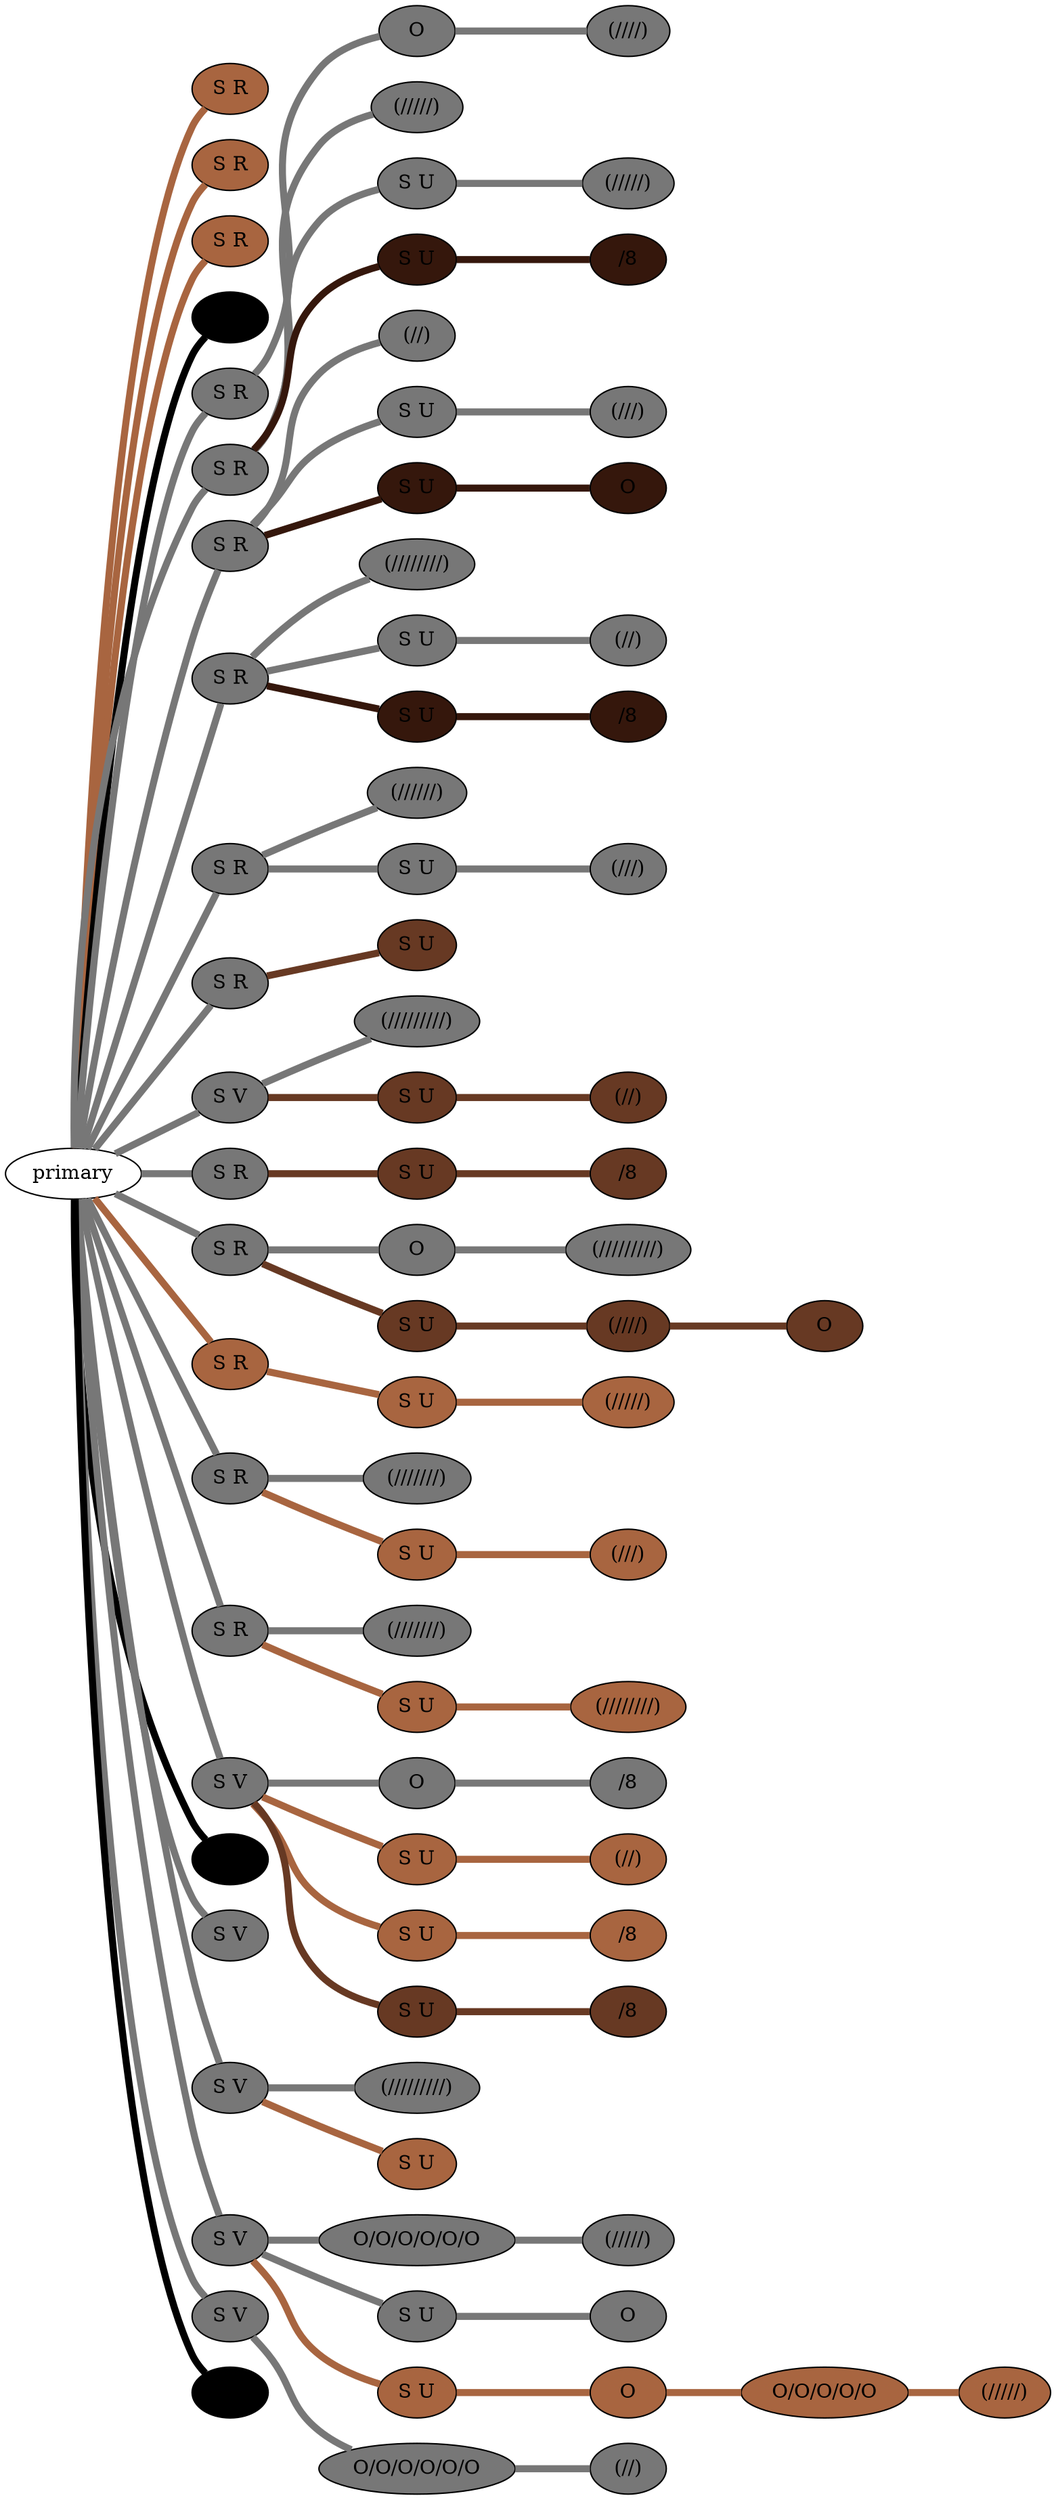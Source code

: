 graph {
 graph [rankdir=LR]
"1" [qtype="pendant_node", pendant_colors="#A86540", pendant_ply="S", pendant_attach="R", pendant_length="0", label="S R", style=filled, fillcolor="#A86540"]
"primary" -- "1" [qtype="pendant_link",penwidth=5,color="#A86540"]
"2" [qtype="pendant_node", pendant_colors="#A86540", pendant_ply="S", pendant_attach="R", pendant_length="1", label="S R", style=filled, fillcolor="#A86540"]
"primary" -- "2" [qtype="pendant_link",penwidth=5,color="#A86540"]
"3" [qtype="pendant_node", pendant_colors="#A86540", pendant_ply="S", pendant_attach="R", pendant_length="3", label="S R", style=filled, fillcolor="#A86540"]
"primary" -- "3" [qtype="pendant_link",penwidth=5,color="#A86540"]
"K1" [qtype="pendant_node", pendant_colors="#000000", pendant_ply="", pendant_attach="", pendant_length="", label=" ", style=filled, fillcolor="#000000"]
"primary" -- "K1" [qtype="pendant_link",penwidth=5,color="#000000"]
"4" [qtype="pendant_node", pendant_colors="#777777", pendant_ply="S", pendant_attach="R", pendant_length="46", label="S R", style=filled, fillcolor="#777777"]
"primary" -- "4" [qtype="pendant_link",penwidth=5,color="#777777"]
"4:0" [qtype="knot_node", knot_value="1", knot_type="S", knot_position="7.5", knot_spin="S", label="O", style=filled, fillcolor="#777777"]
"4" -- "4:0" [qtype="knot_link",penwidth=5,color="#777777"]
"4:1" [qtype="knot_node", knot_value="4", knot_type="L", knot_position="14.0", knot_spin="S", label="(////)", style=filled, fillcolor="#777777"]
"4:0" -- "4:1" [qtype="knot_link",penwidth=5,color="#777777"]
"5" [qtype="pendant_node", pendant_colors="#777777", pendant_ply="S", pendant_attach="R", pendant_length="29", label="S R", style=filled, fillcolor="#777777"]
"primary" -- "5" [qtype="pendant_link",penwidth=5,color="#777777"]
"5:0" [qtype="knot_node", knot_value="5", knot_type="L", knot_position="14.5", knot_spin="S", label="(/////)", style=filled, fillcolor="#777777"]
"5" -- "5:0" [qtype="knot_link",penwidth=5,color="#777777"]
"5s1" [qtype="pendant_node", pendant_colors="#777777,#673923", pendant_ply="S", pendant_attach="U", pendant_length="31", label="S U", style=filled, fillcolor="#777777"]
"5" -- "5s1" [qtype="pendant_link",penwidth=5,color="#777777"]
"5s1:0" [qtype="knot_node", knot_value="5", knot_type="L", knot_position="13.5", knot_spin="S", label="(/////)", style=filled, fillcolor="#777777"]
"5s1" -- "5s1:0" [qtype="knot_link",penwidth=5,color="#777777"]
"5s2" [qtype="pendant_node", pendant_colors="#35170C", pendant_ply="S", pendant_attach="U", pendant_length="9", label="S U", style=filled, fillcolor="#35170C"]
"5" -- "5s2" [qtype="pendant_link",penwidth=5,color="#35170C"]
"5s2:0" [qtype="knot_node", knot_value="1", knot_type="E", knot_position="5.0", knot_spin="S", label="/8", style=filled, fillcolor="#35170C"]
"5s2" -- "5s2:0" [qtype="knot_link",penwidth=5,color="#35170C"]
"6" [qtype="pendant_node", pendant_colors="#777777", pendant_ply="S", pendant_attach="R", pendant_length="29", label="S R", style=filled, fillcolor="#777777"]
"primary" -- "6" [qtype="pendant_link",penwidth=5,color="#777777"]
"6:0" [qtype="knot_node", knot_value="2", knot_type="L", knot_position="15.5", knot_spin="S", label="(//)", style=filled, fillcolor="#777777"]
"6" -- "6:0" [qtype="knot_link",penwidth=5,color="#777777"]
"6s1" [qtype="pendant_node", pendant_colors="#777777,#673923", pendant_ply="S", pendant_attach="U", pendant_length="26", label="S U", style=filled, fillcolor="#777777"]
"6" -- "6s1" [qtype="pendant_link",penwidth=5,color="#777777"]
"6s1:0" [qtype="knot_node", knot_value="3", knot_type="L", knot_position="14.0", knot_spin="S", label="(///)", style=filled, fillcolor="#777777"]
"6s1" -- "6s1:0" [qtype="knot_link",penwidth=5,color="#777777"]
"6s2" [qtype="pendant_node", pendant_colors="#35170C", pendant_ply="S", pendant_attach="U", pendant_length="19", label="S U", style=filled, fillcolor="#35170C"]
"6" -- "6s2" [qtype="pendant_link",penwidth=5,color="#35170C"]
"6s2:0" [qtype="knot_node", knot_value="1", knot_type="S", knot_position="14.5", knot_spin="S", label="O", style=filled, fillcolor="#35170C"]
"6s2" -- "6s2:0" [qtype="knot_link",penwidth=5,color="#35170C"]
"7" [qtype="pendant_node", pendant_colors="#777777", pendant_ply="S", pendant_attach="R", pendant_length="24", label="S R", style=filled, fillcolor="#777777"]
"primary" -- "7" [qtype="pendant_link",penwidth=5,color="#777777"]
"7:0" [qtype="knot_node", knot_value="8", knot_type="L", knot_position="14.5", knot_spin="S", label="(////////)", style=filled, fillcolor="#777777"]
"7" -- "7:0" [qtype="knot_link",penwidth=5,color="#777777"]
"7s1" [qtype="pendant_node", pendant_colors="#777777,#673923", pendant_ply="S", pendant_attach="U", pendant_length="32", label="S U", style=filled, fillcolor="#777777"]
"7" -- "7s1" [qtype="pendant_link",penwidth=5,color="#777777"]
"7s1:0" [qtype="knot_node", knot_value="2", knot_type="L", knot_position="13.5", knot_spin="S", label="(//)", style=filled, fillcolor="#777777"]
"7s1" -- "7s1:0" [qtype="knot_link",penwidth=5,color="#777777"]
"7s2" [qtype="pendant_node", pendant_colors="#35170C", pendant_ply="S", pendant_attach="U", pendant_length="14", label="S U", style=filled, fillcolor="#35170C"]
"7" -- "7s2" [qtype="pendant_link",penwidth=5,color="#35170C"]
"7s2:0" [qtype="knot_node", knot_value="1", knot_type="E", knot_position="10.0", knot_spin="S", label="/8", style=filled, fillcolor="#35170C"]
"7s2" -- "7s2:0" [qtype="knot_link",penwidth=5,color="#35170C"]
"8" [qtype="pendant_node", pendant_colors="#777777", pendant_ply="S", pendant_attach="R", pendant_length="31", label="S R", style=filled, fillcolor="#777777"]
"primary" -- "8" [qtype="pendant_link",penwidth=5,color="#777777"]
"8:0" [qtype="knot_node", knot_value="6", knot_type="L", knot_position="14.0", knot_spin="S", label="(//////)", style=filled, fillcolor="#777777"]
"8" -- "8:0" [qtype="knot_link",penwidth=5,color="#777777"]
"8s1" [qtype="pendant_node", pendant_colors="#777777,#673923", pendant_ply="S", pendant_attach="U", pendant_length="22", label="S U", style=filled, fillcolor="#777777"]
"8" -- "8s1" [qtype="pendant_link",penwidth=5,color="#777777"]
"8s1:0" [qtype="knot_node", knot_value="3", knot_type="L", knot_position="13.0", knot_spin="S", label="(///)", style=filled, fillcolor="#777777"]
"8s1" -- "8s1:0" [qtype="knot_link",penwidth=5,color="#777777"]
"9" [qtype="pendant_node", pendant_colors="#777777", pendant_ply="S", pendant_attach="R", pendant_length="3", label="S R", style=filled, fillcolor="#777777"]
"primary" -- "9" [qtype="pendant_link",penwidth=5,color="#777777"]
"9s1" [qtype="pendant_node", pendant_colors="#673923", pendant_ply="S", pendant_attach="U", pendant_length="4", label="S U", style=filled, fillcolor="#673923"]
"9" -- "9s1" [qtype="pendant_link",penwidth=5,color="#673923"]
"10" [qtype="pendant_node", pendant_colors="#777777", pendant_ply="S", pendant_attach="V", pendant_length="35", label="S V", style=filled, fillcolor="#777777"]
"primary" -- "10" [qtype="pendant_link",penwidth=5,color="#777777"]
"10:0" [qtype="knot_node", knot_value="9", knot_type="L", knot_position="14.0", knot_spin="S", label="(/////////)", style=filled, fillcolor="#777777"]
"10" -- "10:0" [qtype="knot_link",penwidth=5,color="#777777"]
"10s1" [qtype="pendant_node", pendant_colors="#673923", pendant_ply="S", pendant_attach="U", pendant_length="27", label="S U", style=filled, fillcolor="#673923"]
"10" -- "10s1" [qtype="pendant_link",penwidth=5,color="#673923"]
"10s1:0" [qtype="knot_node", knot_value="2", knot_type="L", knot_position="13.0", knot_spin="S", label="(//)", style=filled, fillcolor="#673923"]
"10s1" -- "10s1:0" [qtype="knot_link",penwidth=5,color="#673923"]
"11" [qtype="pendant_node", pendant_colors="#777777", pendant_ply="S", pendant_attach="R", pendant_length="0", label="S R", style=filled, fillcolor="#777777"]
"primary" -- "11" [qtype="pendant_link",penwidth=5,color="#777777"]
"11s1" [qtype="pendant_node", pendant_colors="#673923", pendant_ply="S", pendant_attach="U", pendant_length="25", label="S U", style=filled, fillcolor="#673923"]
"11" -- "11s1" [qtype="pendant_link",penwidth=5,color="#673923"]
"11s1:0" [qtype="knot_node", knot_value="1", knot_type="E", knot_position="14.5", knot_spin="S", label="/8", style=filled, fillcolor="#673923"]
"11s1" -- "11s1:0" [qtype="knot_link",penwidth=5,color="#673923"]
"12" [qtype="pendant_node", pendant_colors="#777777", pendant_ply="S", pendant_attach="R", pendant_length="30", label="S R", style=filled, fillcolor="#777777"]
"primary" -- "12" [qtype="pendant_link",penwidth=5,color="#777777"]
"12:0" [qtype="knot_node", knot_value="1", knot_type="S", knot_position="8.0", knot_spin="S", label="O", style=filled, fillcolor="#777777"]
"12" -- "12:0" [qtype="knot_link",penwidth=5,color="#777777"]
"12:1" [qtype="knot_node", knot_value="9", knot_type="L", knot_position="14.5", knot_spin="S", label="(/////////)", style=filled, fillcolor="#777777"]
"12:0" -- "12:1" [qtype="knot_link",penwidth=5,color="#777777"]
"12s1" [qtype="pendant_node", pendant_colors="#673923", pendant_ply="S", pendant_attach="U", pendant_length="22", label="S U", style=filled, fillcolor="#673923"]
"12" -- "12s1" [qtype="pendant_link",penwidth=5,color="#673923"]
"12s1:0" [qtype="knot_node", knot_value="4", knot_type="L", knot_position="14.0", knot_spin="S", label="(////)", style=filled, fillcolor="#673923"]
"12s1" -- "12s1:0" [qtype="knot_link",penwidth=5,color="#673923"]
"12s1:1" [qtype="knot_node", knot_value="1", knot_type="S", knot_position="19.0", knot_spin="S", label="O", style=filled, fillcolor="#673923"]
"12s1:0" -- "12s1:1" [qtype="knot_link",penwidth=5,color="#673923"]
"13" [qtype="pendant_node", pendant_colors="#A86540", pendant_ply="S", pendant_attach="R", pendant_length="33", label="S R", style=filled, fillcolor="#A86540"]
"primary" -- "13" [qtype="pendant_link",penwidth=5,color="#A86540"]
"13s1" [qtype="pendant_node", pendant_colors="#A86540", pendant_ply="S", pendant_attach="U", pendant_length="24", label="S U", style=filled, fillcolor="#A86540"]
"13" -- "13s1" [qtype="pendant_link",penwidth=5,color="#A86540"]
"13s1:0" [qtype="knot_node", knot_value="5", knot_type="L", knot_position="14.0", knot_spin="S", label="(/////)", style=filled, fillcolor="#A86540"]
"13s1" -- "13s1:0" [qtype="knot_link",penwidth=5,color="#A86540"]
"14" [qtype="pendant_node", pendant_colors="#777777", pendant_ply="S", pendant_attach="R", pendant_length="47", label="S R", style=filled, fillcolor="#777777"]
"primary" -- "14" [qtype="pendant_link",penwidth=5,color="#777777"]
"14:0" [qtype="knot_node", knot_value="7", knot_type="L", knot_position="16.0", knot_spin="S", label="(///////)", style=filled, fillcolor="#777777"]
"14" -- "14:0" [qtype="knot_link",penwidth=5,color="#777777"]
"14s1" [qtype="pendant_node", pendant_colors="#A86540", pendant_ply="S", pendant_attach="U", pendant_length="29", label="S U", style=filled, fillcolor="#A86540"]
"14" -- "14s1" [qtype="pendant_link",penwidth=5,color="#A86540"]
"14s1:0" [qtype="knot_node", knot_value="3", knot_type="L", knot_position="17.5", knot_spin="S", label="(///)", style=filled, fillcolor="#A86540"]
"14s1" -- "14s1:0" [qtype="knot_link",penwidth=5,color="#A86540"]
"15" [qtype="pendant_node", pendant_colors="#777777", pendant_ply="S", pendant_attach="R", pendant_length="26", label="S R", style=filled, fillcolor="#777777"]
"primary" -- "15" [qtype="pendant_link",penwidth=5,color="#777777"]
"15:0" [qtype="knot_node", knot_value="7", knot_type="L", knot_position="17.0", knot_spin="S", label="(///////)", style=filled, fillcolor="#777777"]
"15" -- "15:0" [qtype="knot_link",penwidth=5,color="#777777"]
"15s1" [qtype="pendant_node", pendant_colors="#A86540", pendant_ply="S", pendant_attach="U", pendant_length="28", label="S U", style=filled, fillcolor="#A86540"]
"15" -- "15s1" [qtype="pendant_link",penwidth=5,color="#A86540"]
"15s1:0" [qtype="knot_node", knot_value="8", knot_type="L", knot_position="15.5", knot_spin="S", label="(////////)", style=filled, fillcolor="#A86540"]
"15s1" -- "15s1:0" [qtype="knot_link",penwidth=5,color="#A86540"]
"16" [qtype="pendant_node", pendant_colors="#777777", pendant_ply="S", pendant_attach="V", pendant_length="46", label="S V", style=filled, fillcolor="#777777"]
"primary" -- "16" [qtype="pendant_link",penwidth=5,color="#777777"]
"16:0" [qtype="knot_node", knot_value="1", knot_type="S", knot_position="9.0", knot_spin="S", label="O", style=filled, fillcolor="#777777"]
"16" -- "16:0" [qtype="knot_link",penwidth=5,color="#777777"]
"16:1" [qtype="knot_node", knot_value="1", knot_type="E", knot_position="13.0", knot_spin="S", label="/8", style=filled, fillcolor="#777777"]
"16:0" -- "16:1" [qtype="knot_link",penwidth=5,color="#777777"]
"16s1" [qtype="pendant_node", pendant_colors="#A86540", pendant_ply="S", pendant_attach="U", pendant_length="26", label="S U", style=filled, fillcolor="#A86540"]
"16" -- "16s1" [qtype="pendant_link",penwidth=5,color="#A86540"]
"16s1:0" [qtype="knot_node", knot_value="2", knot_type="L", knot_position="16.0", knot_spin="S", label="(//)", style=filled, fillcolor="#A86540"]
"16s1" -- "16s1:0" [qtype="knot_link",penwidth=5,color="#A86540"]
"16s2" [qtype="pendant_node", pendant_colors="#A86540", pendant_ply="S", pendant_attach="U", pendant_length="33", label="S U", style=filled, fillcolor="#A86540"]
"16" -- "16s2" [qtype="pendant_link",penwidth=5,color="#A86540"]
"16s2:0" [qtype="knot_node", knot_value="1", knot_type="E", knot_position="16.0", knot_spin="S", label="/8", style=filled, fillcolor="#A86540"]
"16s2" -- "16s2:0" [qtype="knot_link",penwidth=5,color="#A86540"]
"16s3" [qtype="pendant_node", pendant_colors="#673923", pendant_ply="S", pendant_attach="U", pendant_length="33", label="S U", style=filled, fillcolor="#673923"]
"16" -- "16s3" [qtype="pendant_link",penwidth=5,color="#673923"]
"16s3:0" [qtype="knot_node", knot_value="1", knot_type="E", knot_position="15.5", knot_spin="S", label="/8", style=filled, fillcolor="#673923"]
"16s3" -- "16s3:0" [qtype="knot_link",penwidth=5,color="#673923"]
"K2" [qtype="pendant_node", pendant_colors="#000000", pendant_ply="", pendant_attach="", pendant_length="", label=" ", style=filled, fillcolor="#000000"]
"primary" -- "K2" [qtype="pendant_link",penwidth=5,color="#000000"]
"17" [qtype="pendant_node", pendant_colors="#777777", pendant_ply="S", pendant_attach="V", pendant_length="45", label="S V", style=filled, fillcolor="#777777"]
"primary" -- "17" [qtype="pendant_link",penwidth=5,color="#777777"]
"18" [qtype="pendant_node", pendant_colors="#777777", pendant_ply="S", pendant_attach="V", pendant_length="38", label="S V", style=filled, fillcolor="#777777"]
"primary" -- "18" [qtype="pendant_link",penwidth=5,color="#777777"]
"18:0" [qtype="knot_node", knot_value="9", knot_type="L", knot_position="14.5", knot_spin="S", label="(/////////)", style=filled, fillcolor="#777777"]
"18" -- "18:0" [qtype="knot_link",penwidth=5,color="#777777"]
"18s1" [qtype="pendant_node", pendant_colors="#A86540", pendant_ply="S", pendant_attach="U", pendant_length="13", label="S U", style=filled, fillcolor="#A86540"]
"18" -- "18s1" [qtype="pendant_link",penwidth=5,color="#A86540"]
"19" [qtype="pendant_node", pendant_colors="#777777", pendant_ply="S", pendant_attach="V", pendant_length="26", label="S V", style=filled, fillcolor="#777777"]
"primary" -- "19" [qtype="pendant_link",penwidth=5,color="#777777"]
"19:0" [qtype="knot_node", knot_value="6", knot_type="S", knot_position="9.0", knot_spin="S", label="O/O/O/O/O/O", style=filled, fillcolor="#777777"]
"19" -- "19:0" [qtype="knot_link",penwidth=5,color="#777777"]
"19:1" [qtype="knot_node", knot_value="5", knot_type="L", knot_position="16.0", knot_spin="S", label="(/////)", style=filled, fillcolor="#777777"]
"19:0" -- "19:1" [qtype="knot_link",penwidth=5,color="#777777"]
"19s1" [qtype="pendant_node", pendant_colors="#777777", pendant_ply="S", pendant_attach="U", pendant_length="15", label="S U", style=filled, fillcolor="#777777"]
"19" -- "19s1" [qtype="pendant_link",penwidth=5,color="#777777"]
"19s1:0" [qtype="knot_node", knot_value="1", knot_type="S", knot_position="12.5", knot_spin="S", label="O", style=filled, fillcolor="#777777"]
"19s1" -- "19s1:0" [qtype="knot_link",penwidth=5,color="#777777"]
"19s2" [qtype="pendant_node", pendant_colors="#A86540", pendant_ply="S", pendant_attach="U", pendant_length="35", label="S U", style=filled, fillcolor="#A86540"]
"19" -- "19s2" [qtype="pendant_link",penwidth=5,color="#A86540"]
"19s2:0" [qtype="knot_node", knot_value="1", knot_type="S", knot_position="9.5", knot_spin="S", label="O", style=filled, fillcolor="#A86540"]
"19s2" -- "19s2:0" [qtype="knot_link",penwidth=5,color="#A86540"]
"19s2:1" [qtype="knot_node", knot_value="5", knot_type="S", knot_position="14.5", knot_spin="S", label="O/O/O/O/O", style=filled, fillcolor="#A86540"]
"19s2:0" -- "19s2:1" [qtype="knot_link",penwidth=5,color="#A86540"]
"19s2:2" [qtype="knot_node", knot_value="5", knot_type="L", knot_position="23.5", knot_spin="S", label="(/////)", style=filled, fillcolor="#A86540"]
"19s2:1" -- "19s2:2" [qtype="knot_link",penwidth=5,color="#A86540"]
"20" [qtype="pendant_node", pendant_colors="#777777,#673923", pendant_ply="S", pendant_attach="V", pendant_length="30", label="S V", style=filled, fillcolor="#777777"]
"primary" -- "20" [qtype="pendant_link",penwidth=5,color="#777777"]
"20:0" [qtype="knot_node", knot_value="6", knot_type="S", knot_position="9.5", knot_spin="S", label="O/O/O/O/O/O", style=filled, fillcolor="#777777"]
"20" -- "20:0" [qtype="knot_link",penwidth=5,color="#777777"]
"20:1" [qtype="knot_node", knot_value="2", knot_type="L", knot_position="15.5", knot_spin="S", label="(//)", style=filled, fillcolor="#777777"]
"20:0" -- "20:1" [qtype="knot_link",penwidth=5,color="#777777"]
"K3" [qtype="pendant_node", pendant_colors="#000000", pendant_ply="", pendant_attach="", pendant_length="", label=" ", style=filled, fillcolor="#000000"]
"primary" -- "K3" [qtype="pendant_link",penwidth=5,color="#000000"]
}
